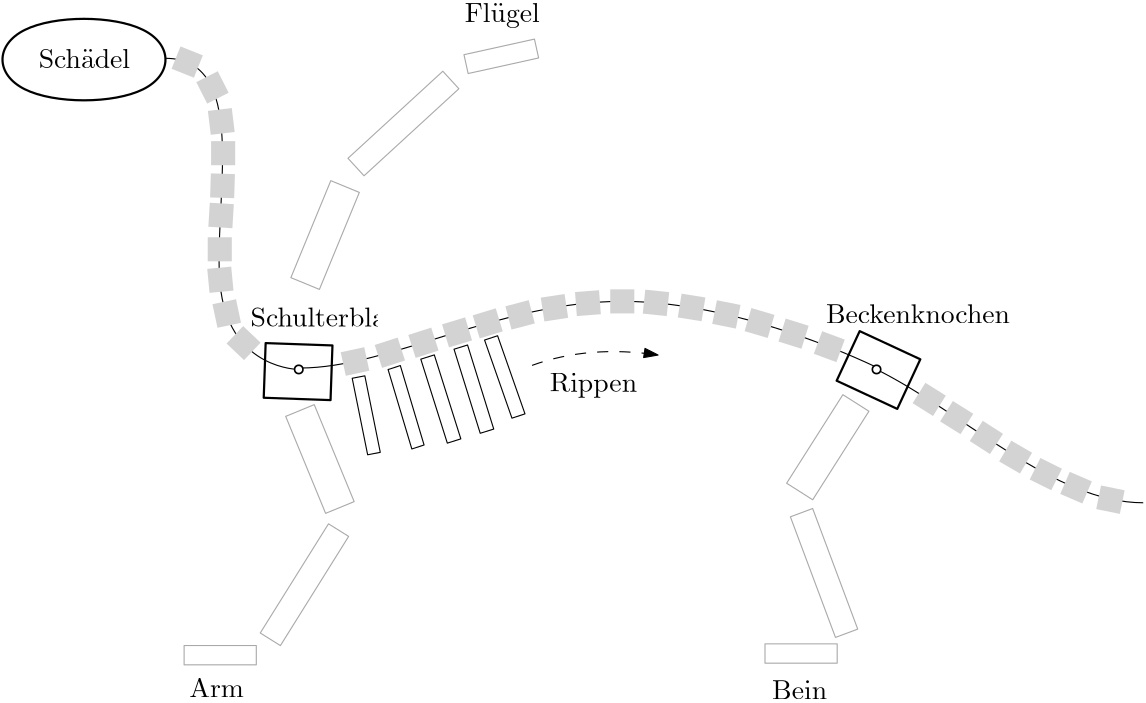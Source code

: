 <?xml version="1.0"?>
<!DOCTYPE ipe SYSTEM "ipe.dtd">
<ipe version="70212" creator="Ipe 7.2.13">
<info created="D:20200507153304" modified="D:20200509121115"/>
<ipestyle name="basic">
<symbol name="arrow/arc(spx)">
<path stroke="sym-stroke" fill="sym-stroke" pen="sym-pen">
0 0 m
-1 0.333 l
-1 -0.333 l
h
</path>
</symbol>
<symbol name="arrow/farc(spx)">
<path stroke="sym-stroke" fill="white" pen="sym-pen">
0 0 m
-1 0.333 l
-1 -0.333 l
h
</path>
</symbol>
<symbol name="arrow/ptarc(spx)">
<path stroke="sym-stroke" fill="sym-stroke" pen="sym-pen">
0 0 m
-1 0.333 l
-0.8 0 l
-1 -0.333 l
h
</path>
</symbol>
<symbol name="arrow/fptarc(spx)">
<path stroke="sym-stroke" fill="white" pen="sym-pen">
0 0 m
-1 0.333 l
-0.8 0 l
-1 -0.333 l
h
</path>
</symbol>
<symbol name="mark/circle(sx)" transformations="translations">
<path fill="sym-stroke">
0.6 0 0 0.6 0 0 e
0.4 0 0 0.4 0 0 e
</path>
</symbol>
<symbol name="mark/disk(sx)" transformations="translations">
<path fill="sym-stroke">
0.6 0 0 0.6 0 0 e
</path>
</symbol>
<symbol name="mark/fdisk(sfx)" transformations="translations">
<group>
<path fill="sym-fill">
0.5 0 0 0.5 0 0 e
</path>
<path fill="sym-stroke" fillrule="eofill">
0.6 0 0 0.6 0 0 e
0.4 0 0 0.4 0 0 e
</path>
</group>
</symbol>
<symbol name="mark/box(sx)" transformations="translations">
<path fill="sym-stroke" fillrule="eofill">
-0.6 -0.6 m
0.6 -0.6 l
0.6 0.6 l
-0.6 0.6 l
h
-0.4 -0.4 m
0.4 -0.4 l
0.4 0.4 l
-0.4 0.4 l
h
</path>
</symbol>
<symbol name="mark/square(sx)" transformations="translations">
<path fill="sym-stroke">
-0.6 -0.6 m
0.6 -0.6 l
0.6 0.6 l
-0.6 0.6 l
h
</path>
</symbol>
<symbol name="mark/fsquare(sfx)" transformations="translations">
<group>
<path fill="sym-fill">
-0.5 -0.5 m
0.5 -0.5 l
0.5 0.5 l
-0.5 0.5 l
h
</path>
<path fill="sym-stroke" fillrule="eofill">
-0.6 -0.6 m
0.6 -0.6 l
0.6 0.6 l
-0.6 0.6 l
h
-0.4 -0.4 m
0.4 -0.4 l
0.4 0.4 l
-0.4 0.4 l
h
</path>
</group>
</symbol>
<symbol name="mark/cross(sx)" transformations="translations">
<group>
<path fill="sym-stroke">
-0.43 -0.57 m
0.57 0.43 l
0.43 0.57 l
-0.57 -0.43 l
h
</path>
<path fill="sym-stroke">
-0.43 0.57 m
0.57 -0.43 l
0.43 -0.57 l
-0.57 0.43 l
h
</path>
</group>
</symbol>
<symbol name="arrow/fnormal(spx)">
<path stroke="sym-stroke" fill="white" pen="sym-pen">
0 0 m
-1 0.333 l
-1 -0.333 l
h
</path>
</symbol>
<symbol name="arrow/pointed(spx)">
<path stroke="sym-stroke" fill="sym-stroke" pen="sym-pen">
0 0 m
-1 0.333 l
-0.8 0 l
-1 -0.333 l
h
</path>
</symbol>
<symbol name="arrow/fpointed(spx)">
<path stroke="sym-stroke" fill="white" pen="sym-pen">
0 0 m
-1 0.333 l
-0.8 0 l
-1 -0.333 l
h
</path>
</symbol>
<symbol name="arrow/linear(spx)">
<path stroke="sym-stroke" pen="sym-pen">
-1 0.333 m
0 0 l
-1 -0.333 l
</path>
</symbol>
<symbol name="arrow/fdouble(spx)">
<path stroke="sym-stroke" fill="white" pen="sym-pen">
0 0 m
-1 0.333 l
-1 -0.333 l
h
-1 0 m
-2 0.333 l
-2 -0.333 l
h
</path>
</symbol>
<symbol name="arrow/double(spx)">
<path stroke="sym-stroke" fill="sym-stroke" pen="sym-pen">
0 0 m
-1 0.333 l
-1 -0.333 l
h
-1 0 m
-2 0.333 l
-2 -0.333 l
h
</path>
</symbol>
<pen name="heavier" value="0.8"/>
<pen name="fat" value="1.2"/>
<pen name="ultrafat" value="2"/>
<symbolsize name="large" value="5"/>
<symbolsize name="small" value="2"/>
<symbolsize name="tiny" value="1.1"/>
<arrowsize name="large" value="10"/>
<arrowsize name="small" value="5"/>
<arrowsize name="tiny" value="3"/>
<color name="red" value="1 0 0"/>
<color name="green" value="0 1 0"/>
<color name="blue" value="0 0 1"/>
<color name="yellow" value="1 1 0"/>
<color name="orange" value="1 0.647 0"/>
<color name="gold" value="1 0.843 0"/>
<color name="purple" value="0.627 0.125 0.941"/>
<color name="gray" value="0.745"/>
<color name="brown" value="0.647 0.165 0.165"/>
<color name="navy" value="0 0 0.502"/>
<color name="pink" value="1 0.753 0.796"/>
<color name="seagreen" value="0.18 0.545 0.341"/>
<color name="turquoise" value="0.251 0.878 0.816"/>
<color name="violet" value="0.933 0.51 0.933"/>
<color name="darkblue" value="0 0 0.545"/>
<color name="darkcyan" value="0 0.545 0.545"/>
<color name="darkgray" value="0.663"/>
<color name="darkgreen" value="0 0.392 0"/>
<color name="darkmagenta" value="0.545 0 0.545"/>
<color name="darkorange" value="1 0.549 0"/>
<color name="darkred" value="0.545 0 0"/>
<color name="lightblue" value="0.678 0.847 0.902"/>
<color name="lightcyan" value="0.878 1 1"/>
<color name="lightgray" value="0.827"/>
<color name="lightgreen" value="0.565 0.933 0.565"/>
<color name="lightyellow" value="1 1 0.878"/>
<dashstyle name="dashed" value="[4] 0"/>
<dashstyle name="dotted" value="[1 3] 0"/>
<dashstyle name="dash dotted" value="[4 2 1 2] 0"/>
<dashstyle name="dash dot dotted" value="[4 2 1 2 1 2] 0"/>
<textsize name="large" value="\large"/>
<textsize name="Large" value="\Large"/>
<textsize name="LARGE" value="\LARGE"/>
<textsize name="huge" value="\huge"/>
<textsize name="Huge" value="\Huge"/>
<textsize name="small" value="\small"/>
<textsize name="footnote" value="\footnotesize"/>
<textsize name="tiny" value="\tiny"/>
<textstyle name="center" begin="\begin{center}" end="\end{center}"/>
<textstyle name="itemize" begin="\begin{itemize}" end="\end{itemize}"/>
<textstyle name="item" begin="\begin{itemize}\item{}" end="\end{itemize}"/>
<gridsize name="4 pts" value="4"/>
<gridsize name="8 pts (~3 mm)" value="8"/>
<gridsize name="16 pts (~6 mm)" value="16"/>
<gridsize name="32 pts (~12 mm)" value="32"/>
<gridsize name="10 pts (~3.5 mm)" value="10"/>
<gridsize name="20 pts (~7 mm)" value="20"/>
<gridsize name="14 pts (~5 mm)" value="14"/>
<gridsize name="28 pts (~10 mm)" value="28"/>
<gridsize name="56 pts (~20 mm)" value="56"/>
<anglesize name="90 deg" value="90"/>
<anglesize name="60 deg" value="60"/>
<anglesize name="45 deg" value="45"/>
<anglesize name="30 deg" value="30"/>
<anglesize name="22.5 deg" value="22.5"/>
<opacity name="10%" value="0.1"/>
<opacity name="30%" value="0.3"/>
<opacity name="50%" value="0.5"/>
<opacity name="75%" value="0.75"/>
<tiling name="falling" angle="-60" step="4" width="1"/>
<tiling name="rising" angle="30" step="4" width="1"/>
</ipestyle>
<page>
<layer name="alpha"/>
<view layers="alpha" active="alpha"/>
<path layer="alpha" matrix="0.861405 -0.400119 2.93852 6.32626 -1706.27 -3454.55" stroke="black" pen="heavier">
130.306 660.181 m
130.306 657.358 l
155.646 657.358 l
155.646 660.181 l
h
</path>
<path matrix="0.94921 -0.033388 0.245205 6.97111 -153.489 -3932.36" stroke="black" pen="heavier">
130.306 660.181 m
130.306 657.358 l
155.646 657.358 l
155.646 660.181 l
h
</path>
<path stroke="black">
96 768 m
128 768
96 656
144 656
144 656 c
</path>
<path matrix="1 0 0 1 0.510037 0.510037" stroke="black">
144 656 m
176 656
256 704
352 656
352 656 c
</path>
<path stroke="black">
352 656 m
384 640
416 608
448 608 c
</path>
<use name="mark/fdisk(sfx)" pos="144 656" size="normal" stroke="black" fill="white"/>
<use name="mark/fdisk(sfx)" pos="352 656" size="normal" stroke="black" fill="white"/>
<path matrix="1 0 0 1 2.6782 -16.4556" stroke="black" pen="heavier">
96 768
96 800
32 800
32 768 u
</path>
<path matrix="0.97821 0.207619 -0.207619 0.97821 84.2773 -110.75" fill="lightgray">
192.095 767.062 m
192.095 758.391 l
200.765 758.391 l
200.765 767.062 l
h
</path>
<path matrix="0.689064 0.7247 -0.7247 0.689064 541.53 -2.43753" fill="lightgray">
192.095 767.062 m
192.095 758.391 l
200.765 758.391 l
200.765 767.062 l
h
</path>
<path matrix="0.977594 0.210501 -0.210501 0.977594 132.775 -128.125" fill="lightgray">
192.095 767.062 m
192.095 758.391 l
200.765 758.391 l
200.765 767.062 l
h
</path>
<path matrix="0.952134 0.305682 -0.305682 0.952134 222.915 -124.247" fill="lightgray">
192.095 767.062 m
192.095 758.391 l
200.765 758.391 l
200.765 767.062 l
h
</path>
<path matrix="0.952461 0.304661 -0.304661 0.952461 234.164 -120.703" fill="lightgray">
192.095 767.062 m
192.095 758.391 l
200.765 758.391 l
200.765 767.062 l
h
</path>
<path matrix="0.956997 0.290098 -0.290098 0.956997 234.265 -117.572" fill="lightgray">
192.095 767.062 m
192.095 758.391 l
200.765 758.391 l
200.765 767.062 l
h
</path>
<path matrix="0.956791 0.290778 -0.290778 0.956791 245.87 -114.293" fill="lightgray">
192.095 767.062 m
192.095 758.391 l
200.765 758.391 l
200.765 767.062 l
h
</path>
<path matrix="0.967229 0.253905 -0.253905 0.967229 227.348 -111.96" fill="lightgray">
192.095 767.062 m
192.095 758.391 l
200.765 758.391 l
200.765 767.062 l
h
</path>
<path matrix="0.988528 0.151039 -0.151039 0.988528 157.074 -105.43" fill="lightgray">
192.095 767.062 m
192.095 758.391 l
200.765 758.391 l
200.765 767.062 l
h
</path>
<path matrix="0.99719 0.074909 -0.074909 0.99719 109.361 -95.4282" fill="lightgray">
192.095 767.062 m
192.095 758.391 l
200.765 758.391 l
200.765 767.062 l
h
</path>
<path matrix="1 0 0 1 64.0341 -82.2288" fill="lightgray">
192.095 767.062 m
192.095 758.391 l
200.765 758.391 l
200.765 767.062 l
h
</path>
<path matrix="0.994555 -0.104217 0.104217 0.994555 -2.24716 -58.1455" fill="lightgray">
192.095 767.062 m
192.095 758.391 l
200.765 758.391 l
200.765 767.062 l
h
</path>
<path matrix="0.987386 -0.158335 0.158335 0.987386 -29.3026 -43.6952" fill="lightgray">
192.095 767.062 m
192.095 758.391 l
200.765 758.391 l
200.765 767.062 l
h
</path>
<path matrix="0.980892 -0.194555 0.194555 0.980892 -43.1243 -34.1322" fill="lightgray">
192.095 767.062 m
192.095 758.391 l
200.765 758.391 l
200.765 767.062 l
h
</path>
<path matrix="0.959119 -0.283002 0.283002 0.959119 -94.3699 -3.2512" fill="lightgray">
192.095 767.062 m
192.095 758.391 l
200.765 758.391 l
200.765 767.062 l
h
</path>
<path matrix="0.954497 -0.29822 0.29822 0.954497 -92.8257 -0.564877" fill="lightgray">
192.095 767.062 m
192.095 758.391 l
200.765 758.391 l
200.765 767.062 l
h
</path>
<path matrix="0.93754 -0.347877 0.347877 0.93754 -114.509 17.4332" fill="lightgray">
192.095 767.062 m
192.095 758.391 l
200.765 758.391 l
200.765 767.062 l
h
</path>
<path matrix="0.847137 -0.531374 0.531374 0.847137 -200.739 103.455" fill="lightgray">
192.095 767.062 m
192.095 758.391 l
200.765 758.391 l
200.765 767.062 l
h
</path>
<path matrix="0.848168 -0.529728 0.529728 0.848168 -189.791 95.7947" fill="lightgray">
192.095 767.062 m
192.095 758.391 l
200.765 758.391 l
200.765 767.062 l
h
</path>
<path matrix="0.84089 -0.541206 0.541206 0.84089 -186.433 96.4613" fill="lightgray">
192.095 767.062 m
192.095 758.391 l
200.765 758.391 l
200.765 767.062 l
h
</path>
<path matrix="0.864769 -0.50217 0.50217 0.864769 -150.813 63.498" fill="lightgray">
192.095 767.062 m
192.095 758.391 l
200.765 758.391 l
200.765 767.062 l
h
</path>
<path matrix="0.894885 -0.446297 0.446297 0.894885 -103.245 23.4277" fill="lightgray">
192.095 767.062 m
192.095 758.391 l
200.765 758.391 l
200.765 767.062 l
h
</path>
<path matrix="0.918321 -0.395836 0.395836 0.918321 -58.4795 -9.24231" fill="lightgray">
192.095 767.062 m
192.095 758.391 l
200.765 758.391 l
200.765 767.062 l
h
</path>
<path matrix="0.995502 0.0947377 -0.0947377 0.995502 -7.51289 -89.6112" fill="lightgray">
192.095 767.062 m
192.095 758.391 l
200.765 758.391 l
200.765 767.062 l
h
</path>
<path matrix="1 0 0 1 -80.8657 -63.4775" fill="lightgray">
192.095 767.062 m
192.095 758.391 l
200.765 758.391 l
200.765 767.062 l
h
</path>
<path matrix="0.998222 -0.0596115 0.0596115 0.998222 -125.512 -38.2368" fill="lightgray">
192.095 767.062 m
192.095 758.391 l
200.765 758.391 l
200.765 767.062 l
h
</path>
<path matrix="0.999526 -0.030794 0.030794 0.999526 -103.276 -34.1975" fill="lightgray">
192.095 767.062 m
192.095 758.391 l
200.765 758.391 l
200.765 767.062 l
h
</path>
<path matrix="1 0 0 1 -79.6533 -28.8757" fill="lightgray">
192.095 767.062 m
192.095 758.391 l
200.765 758.391 l
200.765 767.062 l
h
</path>
<path matrix="0.992777 0.119971 -0.119971 0.992777 12.5962 -35.5003" fill="lightgray">
192.095 767.062 m
192.095 758.391 l
200.765 758.391 l
200.765 767.062 l
h
</path>
<path matrix="0.89126 0.453493 -0.453493 0.89126 283.749 -11.3451" fill="lightgray">
192.095 767.062 m
192.095 758.391 l
200.765 758.391 l
200.765 767.062 l
h
</path>
<path matrix="0.371544 0.928415 -0.928415 0.371544 738.984 300.897" fill="lightgray">
192.095 767.062 m
192.095 758.391 l
200.765 758.391 l
200.765 767.062 l
h
</path>
<path matrix="0.979964 -0.199176 0.199176 0.979964 91.7902 -99.2166" fill="lightgray">
192.095 767.062 m
192.095 758.391 l
200.765 758.391 l
200.765 767.062 l
h
</path>
<text matrix="1 0 0 1 -1.486 -19.108" transformations="translations" pos="128.141 697.514" stroke="black" type="minipage" width="45.8246" height="5.958" depth="0.96" valign="top">Schulterblatt</text>
<text matrix="0.999998 0.00221327 -0.00221327 0.999998 207.184 -18.2443" transformations="translations" pos="128.141 697.514" stroke="black" type="minipage" width="82.311" height="5.958" depth="0.96" valign="top">Beckenknochen</text>
<text matrix="1 0 0 1 59.7821 35.996" transformations="translations" pos="144 752" stroke="black" type="minipage" width="48" height="6.926" depth="1.93" valign="top">Fl\&quot;ugel</text>
<text matrix="1 0 0 1 170.402 -207.963" transformations="translations" pos="144 752" stroke="black" type="minipage" width="48" height="5.898" depth="0.91" valign="top">Bein</text>
<text matrix="1 0 0 1 -93.6418 19.3965" transformations="translations" pos="144 752" stroke="black" type="minipage" width="48" height="5.958" depth="0.96" valign="top">Sch\&quot;adel</text>
<path matrix="0.920165 0.30364 -0.311099 0.887136 223.257 21.7482" stroke="black" fill="white">
208.208 655.605 m
208.208 623.906 l
213.308 623.906 l
213.308 655.605 l
h
</path>
<path matrix="0.891827 0.170866 -0.175367 0.86894 92.5233 47.5653" stroke="black" fill="1">
208.208 655.605 m
208.208 623.906 l
213.308 623.906 l
213.308 655.605 l
h
</path>
<path matrix="0.864153 0.281384 -0.269588 0.901962 172.976 6.04269" stroke="black" fill="1">
208.208 655.605 m
208.208 623.906 l
213.308 623.906 l
213.308 655.605 l
h
</path>
<path matrix="0.953568 0.301179 -0.301179 0.953568 186.847 -28.1762" stroke="black" fill="1">
208.208 655.605 m
208.208 623.906 l
213.308 623.906 l
213.308 655.605 l
h
</path>
<path matrix="0.954746 0.297423 -0.297423 0.954746 196.099 -24.5805" stroke="black" fill="1">
208.208 655.605 m
208.208 623.906 l
213.308 623.906 l
213.308 655.605 l
h
</path>
<path stroke="black" dash="dashed" arrow="normal/small">
227.988 657.46 m
248.458 664.903
273.348 661.182 c
</path>
<text matrix="1 0 0 1 90.3829 -97.263" transformations="translations" pos="144 752" stroke="black" type="minipage" width="48" height="6.865" depth="1.88" valign="top">Rippen</text>
<path stroke="darkgray">
139.29 639.101 m
149.565 643.332 l
163.94 608.419 l
153.666 604.189 l
h
</path>
<path matrix="1 0 0 1 -6.95051 -12.9944" stroke="darkgray">
135.664 569.596 m
135.664 562.646 l
109.675 562.646 l
109.675 569.596 l
h
</path>
<path stroke="darkgray">
154.702 600.42 m
161.955 595.887 l
137.388 556.581 l
130.136 561.114 l
h
</path>
<text matrix="1 0 0 1 -39.4609 -207.237" transformations="translations" pos="144 752" stroke="black" type="minipage" width="48" height="5.898" depth="0.91" valign="top">Arm</text>
<path matrix="0.576384 -0.817179 0.817179 0.576384 -262.669 392.362" stroke="darkgray">
139.29 639.101 m
149.565 643.332 l
163.94 608.419 l
153.666 604.189 l
h
</path>
<path matrix="1 0 0 1 202.169 -12.3901" stroke="darkgray">
135.664 569.596 m
135.664 562.646 l
109.675 562.646 l
109.675 569.596 l
h
</path>
<path matrix="0.608696 0.793403 -0.793403 0.608696 703.192 114.727" stroke="darkgray">
154.702 600.42 m
161.955 595.887 l
137.388 556.581 l
130.136 561.114 l
h
</path>
<path matrix="1 0 0 -1 1.86497 1328.14" stroke="darkgray">
139.29 639.101 m
149.565 643.332 l
163.94 608.419 l
153.666 604.189 l
h
</path>
<path matrix="0.976434 0.215815 0.215815 -0.976434 -25.0457 1295.03" stroke="darkgray">
135.664 569.596 m
135.664 562.646 l
109.675 562.646 l
109.675 569.596 l
h
</path>
<path matrix="0.182969 -0.983119 -0.983119 -0.182969 723.687 993.959" stroke="darkgray">
154.702 600.42 m
161.955 595.887 l
137.388 556.581 l
130.136 561.114 l
h
</path>
</page>
</ipe>

